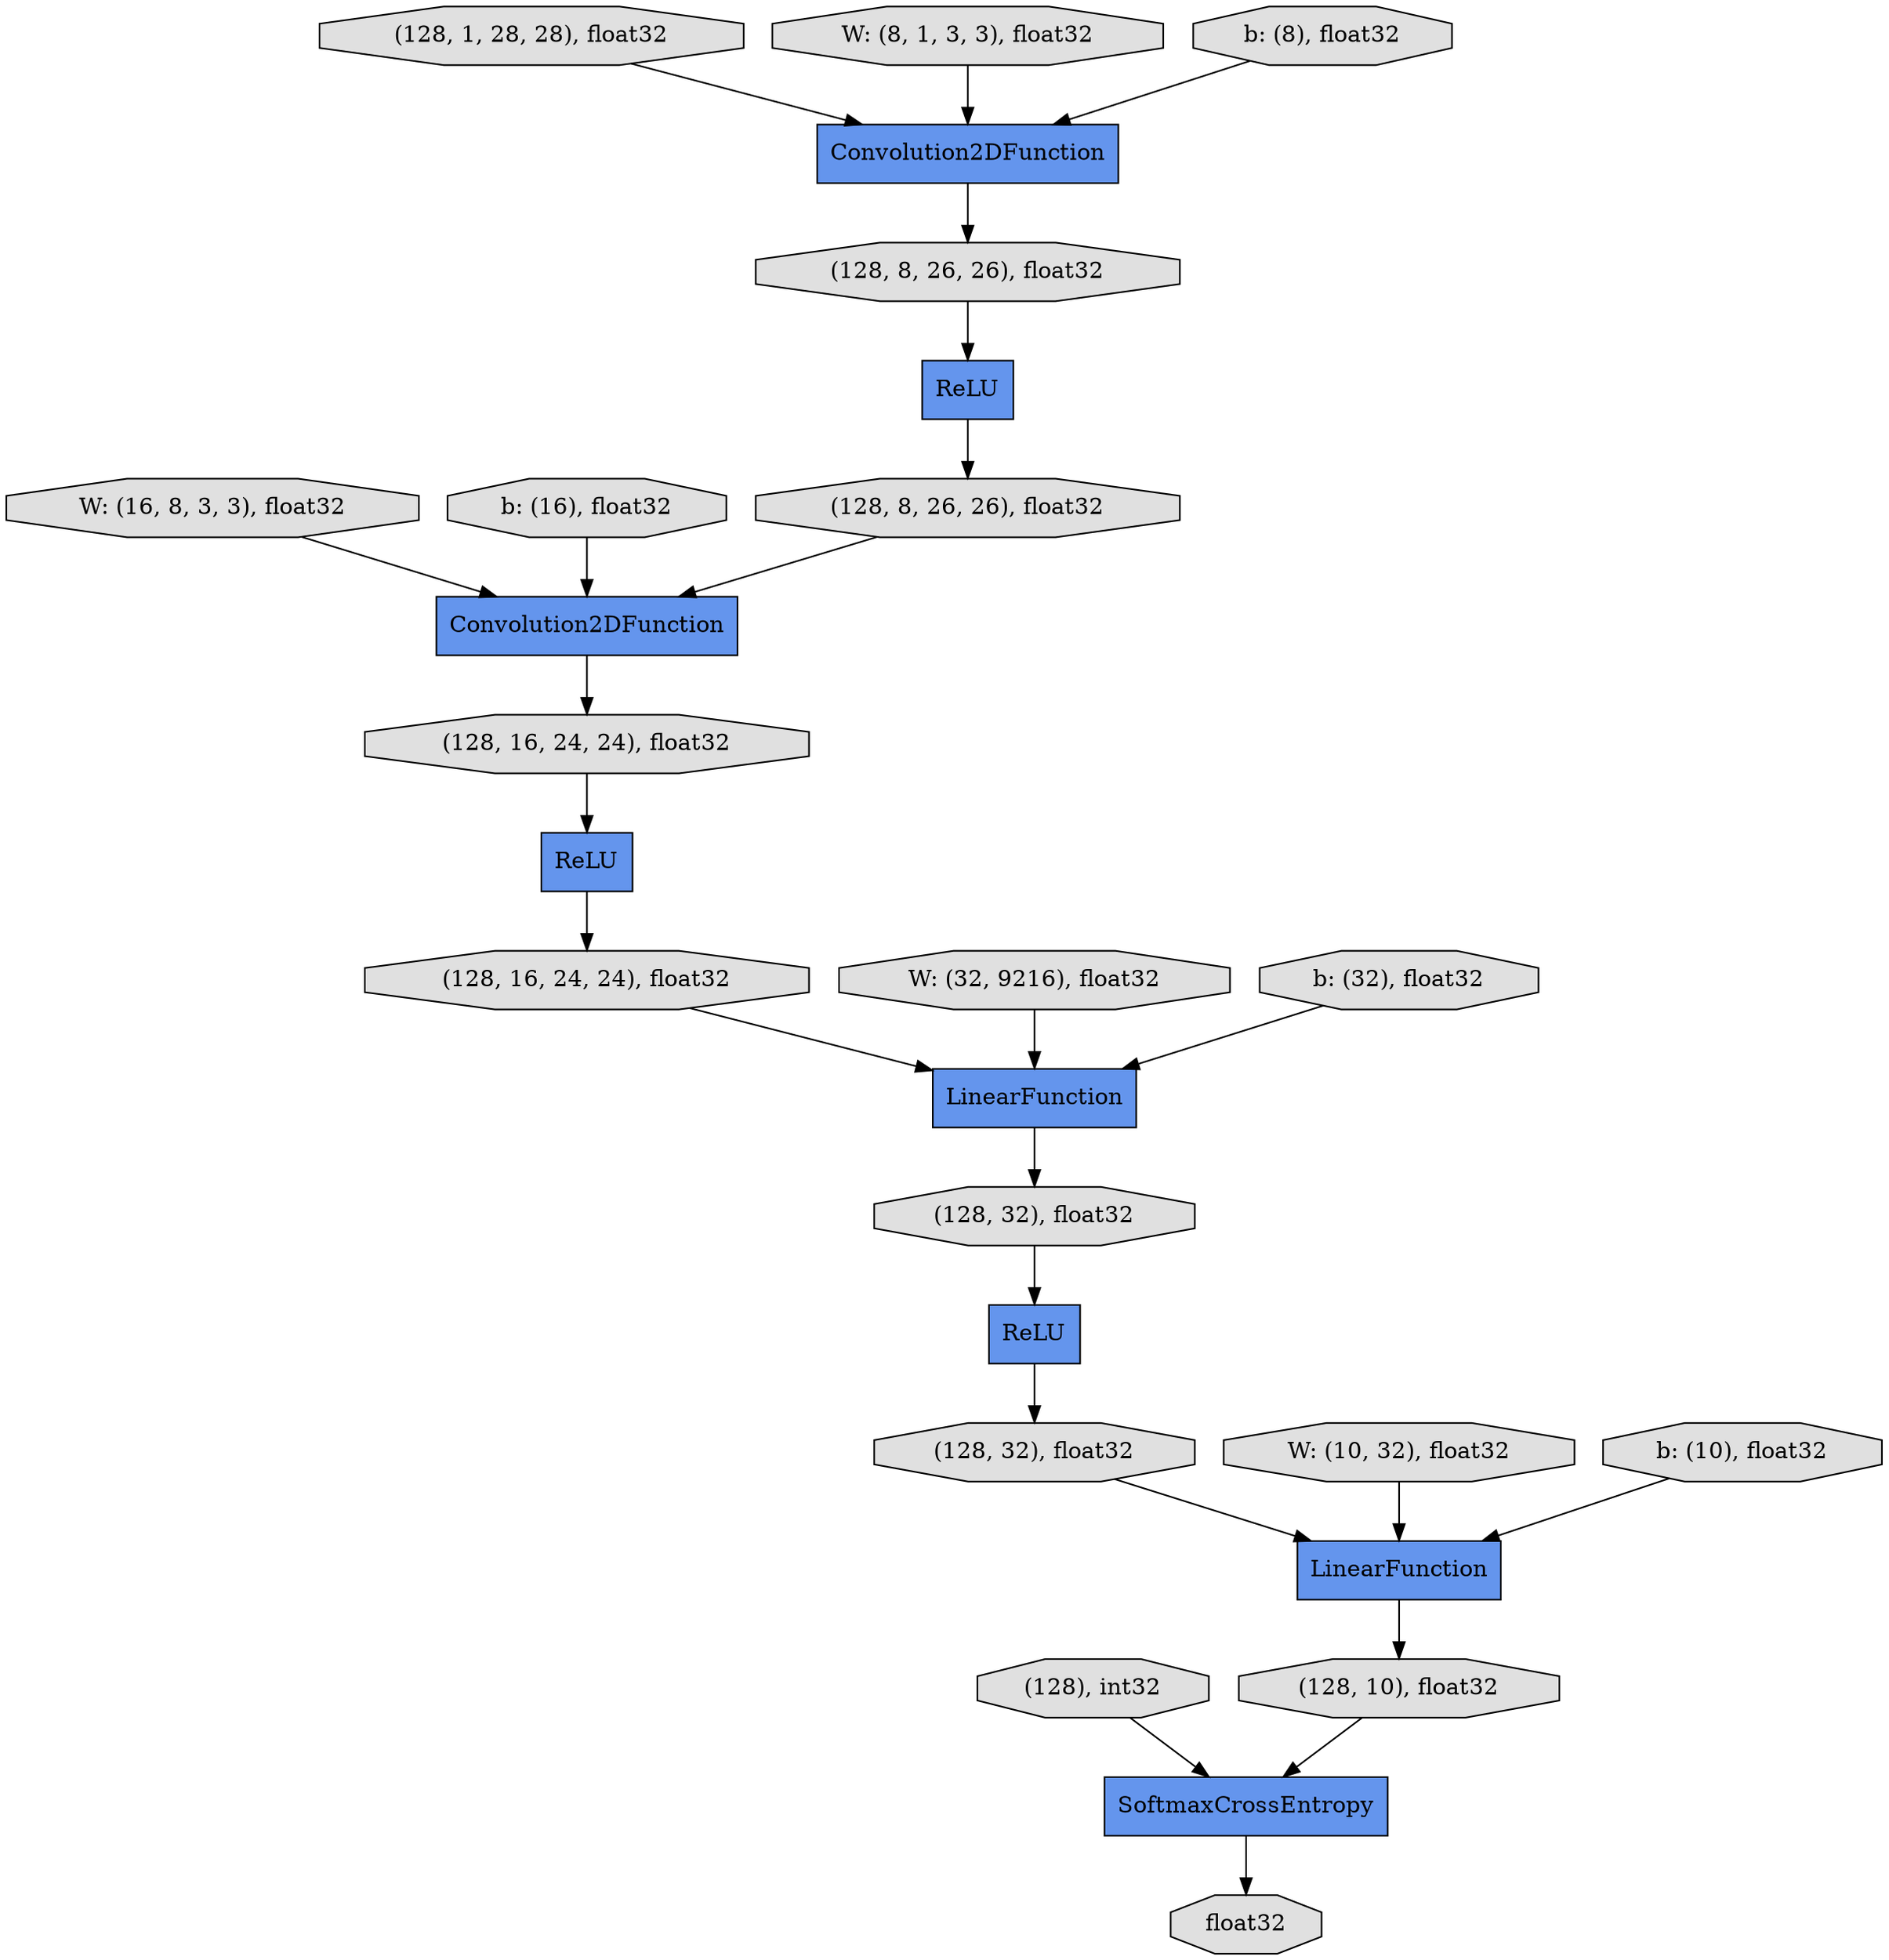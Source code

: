 digraph graphname{rankdir=TB;140705410312288 [label="LinearFunction",shape="record",fillcolor="#6495ED",style="filled"];140705410312344 [label="ReLU",shape="record",fillcolor="#6495ED",style="filled"];140705410312400 [label="(128, 16, 24, 24), float32",shape="octagon",fillcolor="#E0E0E0",style="filled"];140705410312512 [label="(128, 32), float32",shape="octagon",fillcolor="#E0E0E0",style="filled"];140705410312568 [label="(128, 32), float32",shape="octagon",fillcolor="#E0E0E0",style="filled"];140705410312624 [label="SoftmaxCrossEntropy",shape="record",fillcolor="#6495ED",style="filled"];140705410312680 [label="(128), int32",shape="octagon",fillcolor="#E0E0E0",style="filled"];140705410312848 [label="float32",shape="octagon",fillcolor="#E0E0E0",style="filled"];140705410227112 [label="W: (16, 8, 3, 3), float32",shape="octagon",fillcolor="#E0E0E0",style="filled"];140705410311112 [label="Convolution2DFunction",shape="record",fillcolor="#6495ED",style="filled"];140705410311168 [label="LinearFunction",shape="record",fillcolor="#6495ED",style="filled"];140705410227392 [label="b: (16), float32",shape="octagon",fillcolor="#E0E0E0",style="filled"];140705410311392 [label="ReLU",shape="record",fillcolor="#6495ED",style="filled"];140705410311504 [label="(128, 1, 28, 28), float32",shape="octagon",fillcolor="#E0E0E0",style="filled"];140705410227560 [label="W: (32, 9216), float32",shape="octagon",fillcolor="#E0E0E0",style="filled"];140705410311560 [label="(128, 8, 26, 26), float32",shape="octagon",fillcolor="#E0E0E0",style="filled"];140705429990872 [label="W: (8, 1, 3, 3), float32",shape="octagon",fillcolor="#E0E0E0",style="filled"];140705410227784 [label="b: (32), float32",shape="octagon",fillcolor="#E0E0E0",style="filled"];140705410227952 [label="W: (10, 32), float32",shape="octagon",fillcolor="#E0E0E0",style="filled"];140705364975400 [label="Convolution2DFunction",shape="record",fillcolor="#6495ED",style="filled"];140705429991264 [label="b: (8), float32",shape="octagon",fillcolor="#E0E0E0",style="filled"];140705410312064 [label="ReLU",shape="record",fillcolor="#6495ED",style="filled"];140705410314136 [label="(128, 10), float32",shape="octagon",fillcolor="#E0E0E0",style="filled"];140705410312120 [label="(128, 8, 26, 26), float32",shape="octagon",fillcolor="#E0E0E0",style="filled"];140705410228176 [label="b: (10), float32",shape="octagon",fillcolor="#E0E0E0",style="filled"];140705410312176 [label="(128, 16, 24, 24), float32",shape="octagon",fillcolor="#E0E0E0",style="filled"];140705429990872 -> 140705364975400;140705410312176 -> 140705410312064;140705410227392 -> 140705410311112;140705410312680 -> 140705410312624;140705410312512 -> 140705410312344;140705410312568 -> 140705410312288;140705410312624 -> 140705410312848;140705410312400 -> 140705410311168;140705410227784 -> 140705410311168;140705410228176 -> 140705410312288;140705410311112 -> 140705410312176;140705410312120 -> 140705410311392;140705410311168 -> 140705410312512;140705410227112 -> 140705410311112;140705410311392 -> 140705410311560;140705410312288 -> 140705410314136;140705410227952 -> 140705410312288;140705410227560 -> 140705410311168;140705410311560 -> 140705410311112;140705364975400 -> 140705410312120;140705410312344 -> 140705410312568;140705410314136 -> 140705410312624;140705410312064 -> 140705410312400;140705429991264 -> 140705364975400;140705410311504 -> 140705364975400;}